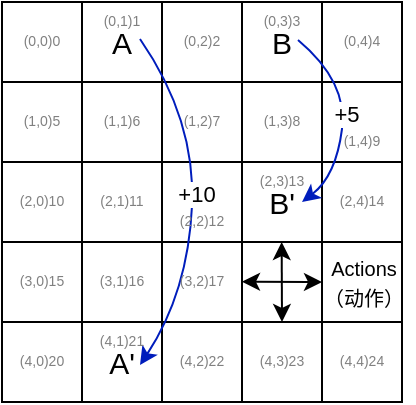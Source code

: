 <mxfile version="21.6.8" type="device">
  <diagram name="Page-1" id="hGU-7e52UlIYvDcI-QgC">
    <mxGraphModel dx="342" dy="330" grid="1" gridSize="10" guides="1" tooltips="1" connect="1" arrows="1" fold="1" page="1" pageScale="1" pageWidth="850" pageHeight="1100" math="0" shadow="0">
      <root>
        <mxCell id="0" />
        <mxCell id="1" parent="0" />
        <mxCell id="sCrKr-RiGoi3ksjWfrbo-1" value="" style="whiteSpace=wrap;html=1;aspect=fixed;" parent="1" vertex="1">
          <mxGeometry x="160" y="240" width="40" height="40" as="geometry" />
        </mxCell>
        <mxCell id="sCrKr-RiGoi3ksjWfrbo-2" value="&lt;font style=&quot;font-size: 15px;&quot;&gt;A&lt;/font&gt;" style="whiteSpace=wrap;html=1;aspect=fixed;" parent="1" vertex="1">
          <mxGeometry x="200" y="240" width="40" height="40" as="geometry" />
        </mxCell>
        <mxCell id="sCrKr-RiGoi3ksjWfrbo-3" value="" style="whiteSpace=wrap;html=1;aspect=fixed;" parent="1" vertex="1">
          <mxGeometry x="240" y="240" width="40" height="40" as="geometry" />
        </mxCell>
        <mxCell id="sCrKr-RiGoi3ksjWfrbo-4" value="&lt;font style=&quot;font-size: 15px;&quot;&gt;B&lt;/font&gt;" style="whiteSpace=wrap;html=1;aspect=fixed;" parent="1" vertex="1">
          <mxGeometry x="280" y="240" width="40" height="40" as="geometry" />
        </mxCell>
        <mxCell id="sCrKr-RiGoi3ksjWfrbo-5" value="" style="whiteSpace=wrap;html=1;aspect=fixed;" parent="1" vertex="1">
          <mxGeometry x="320" y="240" width="40" height="40" as="geometry" />
        </mxCell>
        <mxCell id="sCrKr-RiGoi3ksjWfrbo-6" value="" style="whiteSpace=wrap;html=1;aspect=fixed;" parent="1" vertex="1">
          <mxGeometry x="160" y="280" width="40" height="40" as="geometry" />
        </mxCell>
        <mxCell id="sCrKr-RiGoi3ksjWfrbo-7" value="" style="whiteSpace=wrap;html=1;aspect=fixed;" parent="1" vertex="1">
          <mxGeometry x="200" y="280" width="40" height="40" as="geometry" />
        </mxCell>
        <mxCell id="sCrKr-RiGoi3ksjWfrbo-8" value="" style="whiteSpace=wrap;html=1;aspect=fixed;" parent="1" vertex="1">
          <mxGeometry x="240" y="280" width="40" height="40" as="geometry" />
        </mxCell>
        <mxCell id="sCrKr-RiGoi3ksjWfrbo-9" value="" style="whiteSpace=wrap;html=1;aspect=fixed;" parent="1" vertex="1">
          <mxGeometry x="280" y="280" width="40" height="40" as="geometry" />
        </mxCell>
        <mxCell id="sCrKr-RiGoi3ksjWfrbo-10" value="" style="whiteSpace=wrap;html=1;aspect=fixed;" parent="1" vertex="1">
          <mxGeometry x="320" y="280" width="40" height="40" as="geometry" />
        </mxCell>
        <mxCell id="sCrKr-RiGoi3ksjWfrbo-11" value="" style="whiteSpace=wrap;html=1;aspect=fixed;" parent="1" vertex="1">
          <mxGeometry x="160" y="320" width="40" height="40" as="geometry" />
        </mxCell>
        <mxCell id="sCrKr-RiGoi3ksjWfrbo-12" value="" style="whiteSpace=wrap;html=1;aspect=fixed;" parent="1" vertex="1">
          <mxGeometry x="200" y="320" width="40" height="40" as="geometry" />
        </mxCell>
        <mxCell id="sCrKr-RiGoi3ksjWfrbo-13" value="" style="whiteSpace=wrap;html=1;aspect=fixed;" parent="1" vertex="1">
          <mxGeometry x="240" y="320" width="40" height="40" as="geometry" />
        </mxCell>
        <mxCell id="sCrKr-RiGoi3ksjWfrbo-14" value="&lt;font style=&quot;font-size: 15px;&quot;&gt;B&#39;&lt;/font&gt;" style="whiteSpace=wrap;html=1;aspect=fixed;" parent="1" vertex="1">
          <mxGeometry x="280" y="320" width="40" height="40" as="geometry" />
        </mxCell>
        <mxCell id="sCrKr-RiGoi3ksjWfrbo-15" value="" style="whiteSpace=wrap;html=1;aspect=fixed;" parent="1" vertex="1">
          <mxGeometry x="320" y="320" width="40" height="40" as="geometry" />
        </mxCell>
        <mxCell id="sCrKr-RiGoi3ksjWfrbo-16" value="" style="whiteSpace=wrap;html=1;aspect=fixed;" parent="1" vertex="1">
          <mxGeometry x="160" y="360" width="40" height="40" as="geometry" />
        </mxCell>
        <mxCell id="sCrKr-RiGoi3ksjWfrbo-17" value="" style="whiteSpace=wrap;html=1;aspect=fixed;" parent="1" vertex="1">
          <mxGeometry x="200" y="360" width="40" height="40" as="geometry" />
        </mxCell>
        <mxCell id="sCrKr-RiGoi3ksjWfrbo-18" value="" style="whiteSpace=wrap;html=1;aspect=fixed;" parent="1" vertex="1">
          <mxGeometry x="240" y="360" width="40" height="40" as="geometry" />
        </mxCell>
        <mxCell id="sCrKr-RiGoi3ksjWfrbo-19" value="" style="whiteSpace=wrap;html=1;aspect=fixed;" parent="1" vertex="1">
          <mxGeometry x="280" y="360" width="40" height="40" as="geometry" />
        </mxCell>
        <mxCell id="sCrKr-RiGoi3ksjWfrbo-20" value="" style="whiteSpace=wrap;html=1;aspect=fixed;" parent="1" vertex="1">
          <mxGeometry x="320" y="360" width="40" height="40" as="geometry" />
        </mxCell>
        <mxCell id="sCrKr-RiGoi3ksjWfrbo-21" value="" style="whiteSpace=wrap;html=1;aspect=fixed;" parent="1" vertex="1">
          <mxGeometry x="160" y="400" width="40" height="40" as="geometry" />
        </mxCell>
        <mxCell id="sCrKr-RiGoi3ksjWfrbo-22" value="&lt;font style=&quot;font-size: 15px;&quot;&gt;A&#39;&lt;/font&gt;" style="whiteSpace=wrap;html=1;aspect=fixed;" parent="1" vertex="1">
          <mxGeometry x="200" y="400" width="40" height="40" as="geometry" />
        </mxCell>
        <mxCell id="sCrKr-RiGoi3ksjWfrbo-23" value="" style="whiteSpace=wrap;html=1;aspect=fixed;" parent="1" vertex="1">
          <mxGeometry x="240" y="400" width="40" height="40" as="geometry" />
        </mxCell>
        <mxCell id="sCrKr-RiGoi3ksjWfrbo-24" value="" style="whiteSpace=wrap;html=1;aspect=fixed;" parent="1" vertex="1">
          <mxGeometry x="280" y="400" width="40" height="40" as="geometry" />
        </mxCell>
        <mxCell id="sCrKr-RiGoi3ksjWfrbo-25" value="" style="whiteSpace=wrap;html=1;aspect=fixed;" parent="1" vertex="1">
          <mxGeometry x="320" y="400" width="40" height="40" as="geometry" />
        </mxCell>
        <mxCell id="sCrKr-RiGoi3ksjWfrbo-27" value="" style="curved=1;endArrow=classic;html=1;rounded=0;fillColor=#0050ef;strokeColor=#001DBC;" parent="1" edge="1">
          <mxGeometry width="50" height="50" relative="1" as="geometry">
            <mxPoint x="229" y="258.5" as="sourcePoint" />
            <mxPoint x="229" y="421.5" as="targetPoint" />
            <Array as="points">
              <mxPoint x="257" y="299" />
              <mxPoint x="253" y="385" />
            </Array>
          </mxGeometry>
        </mxCell>
        <mxCell id="sCrKr-RiGoi3ksjWfrbo-28" value="+10" style="edgeLabel;html=1;align=center;verticalAlign=middle;resizable=0;points=[];" parent="sCrKr-RiGoi3ksjWfrbo-27" vertex="1" connectable="0">
          <mxGeometry x="-0.04" y="1" relative="1" as="geometry">
            <mxPoint as="offset" />
          </mxGeometry>
        </mxCell>
        <mxCell id="sCrKr-RiGoi3ksjWfrbo-29" value="" style="curved=1;endArrow=classic;html=1;rounded=0;fillColor=#0050ef;strokeColor=#001DBC;" parent="1" edge="1">
          <mxGeometry width="50" height="50" relative="1" as="geometry">
            <mxPoint x="308" y="259" as="sourcePoint" />
            <mxPoint x="310" y="340" as="targetPoint" />
            <Array as="points">
              <mxPoint x="333" y="280" />
              <mxPoint x="327" y="327" />
            </Array>
          </mxGeometry>
        </mxCell>
        <mxCell id="sCrKr-RiGoi3ksjWfrbo-30" value="+5" style="edgeLabel;html=1;align=center;verticalAlign=middle;resizable=0;points=[];" parent="sCrKr-RiGoi3ksjWfrbo-29" vertex="1" connectable="0">
          <mxGeometry x="-0.04" y="1" relative="1" as="geometry">
            <mxPoint as="offset" />
          </mxGeometry>
        </mxCell>
        <mxCell id="sCrKr-RiGoi3ksjWfrbo-31" value="" style="endArrow=classic;startArrow=classic;html=1;rounded=0;" parent="1" edge="1">
          <mxGeometry width="50" height="50" relative="1" as="geometry">
            <mxPoint x="280" y="379.83" as="sourcePoint" />
            <mxPoint x="320" y="380" as="targetPoint" />
          </mxGeometry>
        </mxCell>
        <mxCell id="sCrKr-RiGoi3ksjWfrbo-32" value="" style="endArrow=classic;startArrow=classic;html=1;rounded=0;" parent="1" edge="1">
          <mxGeometry width="50" height="50" relative="1" as="geometry">
            <mxPoint x="300" y="400" as="sourcePoint" />
            <mxPoint x="299.83" y="360" as="targetPoint" />
          </mxGeometry>
        </mxCell>
        <mxCell id="sCrKr-RiGoi3ksjWfrbo-33" value="&lt;font style=&quot;font-size: 10px;&quot;&gt;Actions（动作）&lt;/font&gt;" style="text;html=1;strokeColor=none;fillColor=none;align=center;verticalAlign=middle;whiteSpace=wrap;rounded=0;" parent="1" vertex="1">
          <mxGeometry x="316" y="365" width="50" height="30" as="geometry" />
        </mxCell>
        <mxCell id="dgyzAFqvMtppsk2DNH5b-1" value="(0,0)0" style="text;html=1;strokeColor=none;fillColor=none;align=center;verticalAlign=middle;whiteSpace=wrap;rounded=0;fontSize=7;fontColor=#808080;" vertex="1" parent="1">
          <mxGeometry x="160" y="250" width="40" height="20" as="geometry" />
        </mxCell>
        <mxCell id="dgyzAFqvMtppsk2DNH5b-2" value="(0,1)1" style="text;html=1;strokeColor=none;fillColor=none;align=center;verticalAlign=middle;whiteSpace=wrap;rounded=0;fontSize=7;fontColor=#808080;" vertex="1" parent="1">
          <mxGeometry x="200" y="240" width="40" height="20" as="geometry" />
        </mxCell>
        <mxCell id="dgyzAFqvMtppsk2DNH5b-3" value="(0,2)2" style="text;html=1;strokeColor=none;fillColor=none;align=center;verticalAlign=middle;whiteSpace=wrap;rounded=0;fontSize=7;fontColor=#808080;" vertex="1" parent="1">
          <mxGeometry x="240" y="250" width="40" height="20" as="geometry" />
        </mxCell>
        <mxCell id="dgyzAFqvMtppsk2DNH5b-4" value="(0,3)3" style="text;html=1;strokeColor=none;fillColor=none;align=center;verticalAlign=middle;whiteSpace=wrap;rounded=0;fontSize=7;fontColor=#808080;" vertex="1" parent="1">
          <mxGeometry x="280" y="240" width="40" height="20" as="geometry" />
        </mxCell>
        <mxCell id="dgyzAFqvMtppsk2DNH5b-5" value="(0,4)4" style="text;html=1;strokeColor=none;fillColor=none;align=center;verticalAlign=middle;whiteSpace=wrap;rounded=0;fontSize=7;fontColor=#808080;" vertex="1" parent="1">
          <mxGeometry x="320" y="250" width="40" height="20" as="geometry" />
        </mxCell>
        <mxCell id="dgyzAFqvMtppsk2DNH5b-6" value="(1,0)5" style="text;html=1;strokeColor=none;fillColor=none;align=center;verticalAlign=middle;whiteSpace=wrap;rounded=0;fontSize=7;fontColor=#808080;" vertex="1" parent="1">
          <mxGeometry x="160" y="290" width="40" height="20" as="geometry" />
        </mxCell>
        <mxCell id="dgyzAFqvMtppsk2DNH5b-7" value="(1,1)6" style="text;html=1;strokeColor=none;fillColor=none;align=center;verticalAlign=middle;whiteSpace=wrap;rounded=0;fontSize=7;fontColor=#808080;" vertex="1" parent="1">
          <mxGeometry x="200" y="290" width="40" height="20" as="geometry" />
        </mxCell>
        <mxCell id="dgyzAFqvMtppsk2DNH5b-8" value="(1,2)7" style="text;html=1;strokeColor=none;fillColor=none;align=center;verticalAlign=middle;whiteSpace=wrap;rounded=0;fontSize=7;fontColor=#808080;" vertex="1" parent="1">
          <mxGeometry x="240" y="290" width="40" height="20" as="geometry" />
        </mxCell>
        <mxCell id="dgyzAFqvMtppsk2DNH5b-11" value="(1,3)8" style="text;html=1;strokeColor=none;fillColor=none;align=center;verticalAlign=middle;whiteSpace=wrap;rounded=0;fontSize=7;fontColor=#808080;" vertex="1" parent="1">
          <mxGeometry x="280" y="290" width="40" height="20" as="geometry" />
        </mxCell>
        <mxCell id="dgyzAFqvMtppsk2DNH5b-12" value="(1,4)9" style="text;html=1;strokeColor=none;fillColor=none;align=center;verticalAlign=middle;whiteSpace=wrap;rounded=0;fontSize=7;fontColor=#808080;" vertex="1" parent="1">
          <mxGeometry x="320" y="300" width="40" height="20" as="geometry" />
        </mxCell>
        <mxCell id="dgyzAFqvMtppsk2DNH5b-13" value="(2,0)10" style="text;html=1;strokeColor=none;fillColor=none;align=center;verticalAlign=middle;whiteSpace=wrap;rounded=0;fontSize=7;fontColor=#808080;" vertex="1" parent="1">
          <mxGeometry x="160" y="330" width="40" height="20" as="geometry" />
        </mxCell>
        <mxCell id="dgyzAFqvMtppsk2DNH5b-14" value="(2,1)11" style="text;html=1;strokeColor=none;fillColor=none;align=center;verticalAlign=middle;whiteSpace=wrap;rounded=0;fontSize=7;fontColor=#808080;" vertex="1" parent="1">
          <mxGeometry x="200" y="330" width="40" height="20" as="geometry" />
        </mxCell>
        <mxCell id="dgyzAFqvMtppsk2DNH5b-15" value="(2,2)12" style="text;html=1;strokeColor=none;fillColor=none;align=center;verticalAlign=middle;whiteSpace=wrap;rounded=0;fontSize=7;fontColor=#808080;" vertex="1" parent="1">
          <mxGeometry x="240" y="340" width="40" height="20" as="geometry" />
        </mxCell>
        <mxCell id="dgyzAFqvMtppsk2DNH5b-16" value="(2,3)13" style="text;html=1;strokeColor=none;fillColor=none;align=center;verticalAlign=middle;whiteSpace=wrap;rounded=0;fontSize=7;fontColor=#808080;" vertex="1" parent="1">
          <mxGeometry x="280" y="320" width="40" height="20" as="geometry" />
        </mxCell>
        <mxCell id="dgyzAFqvMtppsk2DNH5b-17" value="(2,4)14" style="text;html=1;strokeColor=none;fillColor=none;align=center;verticalAlign=middle;whiteSpace=wrap;rounded=0;fontSize=7;fontColor=#808080;" vertex="1" parent="1">
          <mxGeometry x="320" y="330" width="40" height="20" as="geometry" />
        </mxCell>
        <mxCell id="dgyzAFqvMtppsk2DNH5b-18" value="(3,0)15" style="text;html=1;strokeColor=none;fillColor=none;align=center;verticalAlign=middle;whiteSpace=wrap;rounded=0;fontSize=7;fontColor=#808080;" vertex="1" parent="1">
          <mxGeometry x="160" y="370" width="40" height="20" as="geometry" />
        </mxCell>
        <mxCell id="dgyzAFqvMtppsk2DNH5b-19" value="(3,1)16" style="text;html=1;strokeColor=none;fillColor=none;align=center;verticalAlign=middle;whiteSpace=wrap;rounded=0;fontSize=7;fontColor=#808080;" vertex="1" parent="1">
          <mxGeometry x="200" y="370" width="40" height="20" as="geometry" />
        </mxCell>
        <mxCell id="dgyzAFqvMtppsk2DNH5b-20" value="(3,2)17" style="text;html=1;strokeColor=none;fillColor=none;align=center;verticalAlign=middle;whiteSpace=wrap;rounded=0;fontSize=7;fontColor=#808080;" vertex="1" parent="1">
          <mxGeometry x="240" y="370" width="40" height="20" as="geometry" />
        </mxCell>
        <mxCell id="dgyzAFqvMtppsk2DNH5b-21" value="(4,0)20" style="text;html=1;strokeColor=none;fillColor=none;align=center;verticalAlign=middle;whiteSpace=wrap;rounded=0;fontSize=7;fontColor=#808080;" vertex="1" parent="1">
          <mxGeometry x="160" y="410" width="40" height="20" as="geometry" />
        </mxCell>
        <mxCell id="dgyzAFqvMtppsk2DNH5b-22" value="(4,1)21" style="text;html=1;strokeColor=none;fillColor=none;align=center;verticalAlign=middle;whiteSpace=wrap;rounded=0;fontSize=7;fontColor=#808080;" vertex="1" parent="1">
          <mxGeometry x="200" y="400" width="40" height="20" as="geometry" />
        </mxCell>
        <mxCell id="dgyzAFqvMtppsk2DNH5b-23" value="(4,2)22" style="text;html=1;strokeColor=none;fillColor=none;align=center;verticalAlign=middle;whiteSpace=wrap;rounded=0;fontSize=7;fontColor=#808080;" vertex="1" parent="1">
          <mxGeometry x="240" y="410" width="40" height="20" as="geometry" />
        </mxCell>
        <mxCell id="dgyzAFqvMtppsk2DNH5b-24" value="(4,3)23" style="text;html=1;strokeColor=none;fillColor=none;align=center;verticalAlign=middle;whiteSpace=wrap;rounded=0;fontSize=7;fontColor=#808080;" vertex="1" parent="1">
          <mxGeometry x="280" y="410" width="40" height="20" as="geometry" />
        </mxCell>
        <mxCell id="dgyzAFqvMtppsk2DNH5b-25" value="(4,4)24" style="text;html=1;strokeColor=none;fillColor=none;align=center;verticalAlign=middle;whiteSpace=wrap;rounded=0;fontSize=7;fontColor=#808080;" vertex="1" parent="1">
          <mxGeometry x="320" y="410" width="40" height="20" as="geometry" />
        </mxCell>
      </root>
    </mxGraphModel>
  </diagram>
</mxfile>
